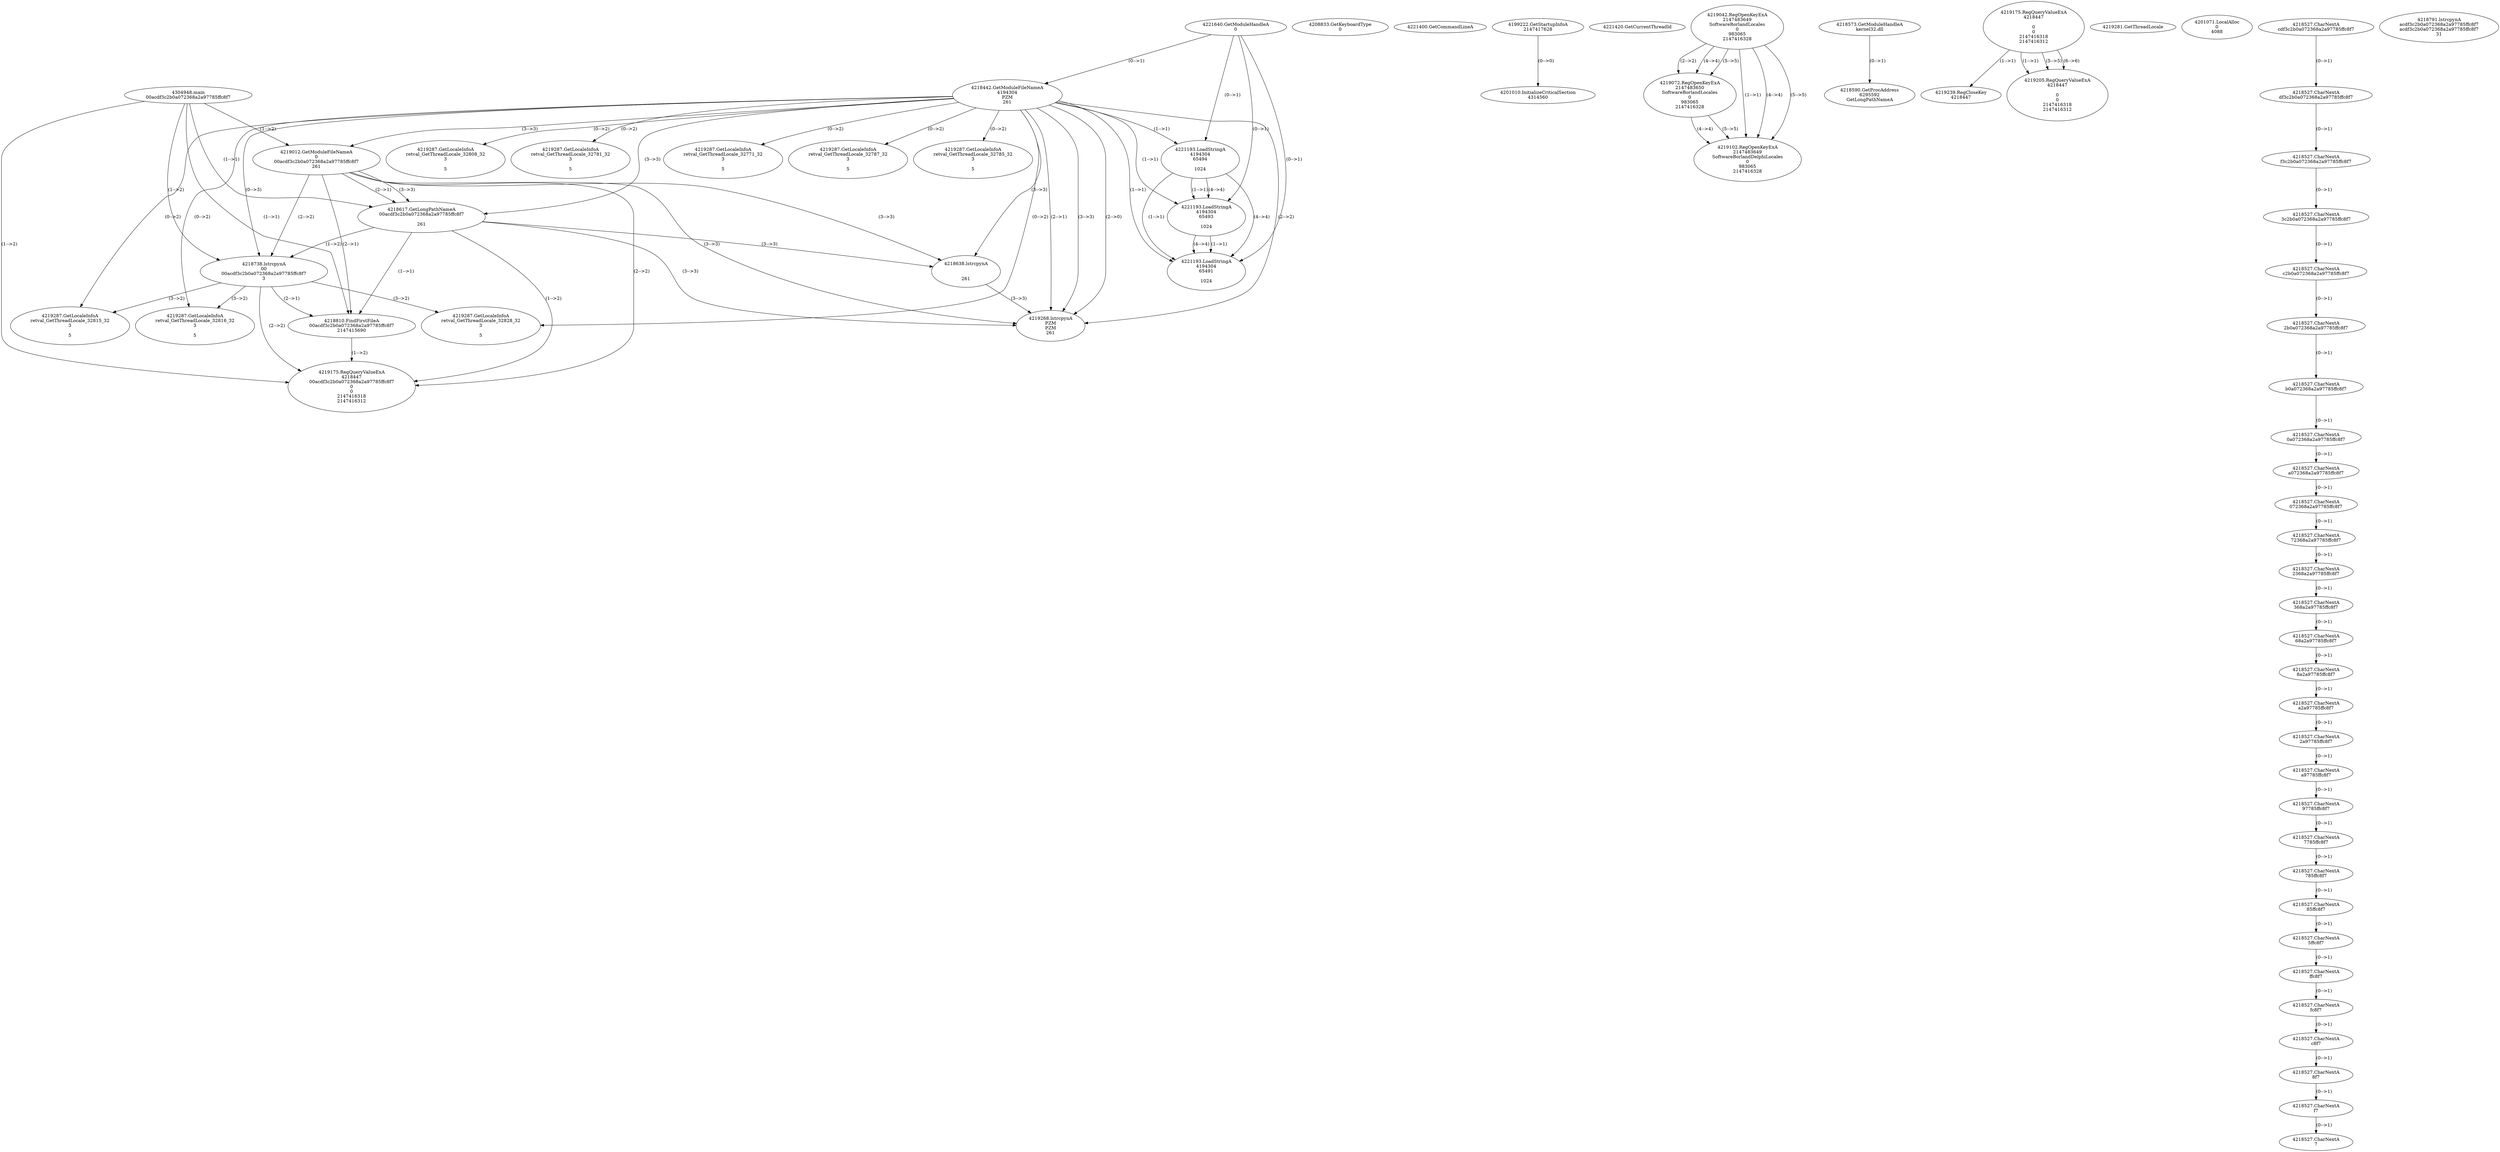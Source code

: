 // Global SCDG with merge call
digraph {
	0 [label="4304948.main
00acdf3c2b0a072368a2a97785ffc8f7"]
	1 [label="4221640.GetModuleHandleA
0"]
	2 [label="4208833.GetKeyboardType
0"]
	3 [label="4221400.GetCommandLineA
"]
	4 [label="4199222.GetStartupInfoA
2147417628"]
	5 [label="4221420.GetCurrentThreadId
"]
	6 [label="4218442.GetModuleFileNameA
4194304
PZM
261"]
	1 -> 6 [label="(0-->1)"]
	7 [label="4219012.GetModuleFileNameA
0
00acdf3c2b0a072368a2a97785ffc8f7
261"]
	0 -> 7 [label="(1-->2)"]
	6 -> 7 [label="(3-->3)"]
	8 [label="4219042.RegOpenKeyExA
2147483649
Software\Borland\Locales
0
983065
2147416328"]
	9 [label="4219072.RegOpenKeyExA
2147483650
Software\Borland\Locales
0
983065
2147416328"]
	8 -> 9 [label="(2-->2)"]
	8 -> 9 [label="(4-->4)"]
	8 -> 9 [label="(5-->5)"]
	10 [label="4218573.GetModuleHandleA
kernel32.dll"]
	11 [label="4218590.GetProcAddress
6295592
GetLongPathNameA"]
	10 -> 11 [label="(0-->1)"]
	12 [label="4218617.GetLongPathNameA
00acdf3c2b0a072368a2a97785ffc8f7

261"]
	0 -> 12 [label="(1-->1)"]
	7 -> 12 [label="(2-->1)"]
	6 -> 12 [label="(3-->3)"]
	7 -> 12 [label="(3-->3)"]
	13 [label="4218638.lstrcpynA


261"]
	6 -> 13 [label="(3-->3)"]
	7 -> 13 [label="(3-->3)"]
	12 -> 13 [label="(3-->3)"]
	14 [label="4219175.RegQueryValueExA
4218447

0
0
2147416318
2147416312"]
	15 [label="4219239.RegCloseKey
4218447"]
	14 -> 15 [label="(1-->1)"]
	16 [label="4219268.lstrcpynA
PZM
PZM
261"]
	6 -> 16 [label="(2-->1)"]
	6 -> 16 [label="(2-->2)"]
	6 -> 16 [label="(3-->3)"]
	7 -> 16 [label="(3-->3)"]
	12 -> 16 [label="(3-->3)"]
	13 -> 16 [label="(3-->3)"]
	6 -> 16 [label="(2-->0)"]
	17 [label="4219281.GetThreadLocale
"]
	18 [label="4219287.GetLocaleInfoA
retval_GetThreadLocale_32781_32
3

5"]
	6 -> 18 [label="(0-->2)"]
	19 [label="4221193.LoadStringA
4194304
65494

1024"]
	1 -> 19 [label="(0-->1)"]
	6 -> 19 [label="(1-->1)"]
	20 [label="4201010.InitializeCriticalSection
4314560"]
	4 -> 20 [label="(0-->0)"]
	21 [label="4201071.LocalAlloc
0
4088"]
	22 [label="4219102.RegOpenKeyExA
2147483649
Software\Borland\Delphi\Locales
0
983065
2147416328"]
	8 -> 22 [label="(1-->1)"]
	8 -> 22 [label="(4-->4)"]
	9 -> 22 [label="(4-->4)"]
	8 -> 22 [label="(5-->5)"]
	9 -> 22 [label="(5-->5)"]
	23 [label="4219287.GetLocaleInfoA
retval_GetThreadLocale_32771_32
3

5"]
	6 -> 23 [label="(0-->2)"]
	24 [label="4219205.RegQueryValueExA
4218447

0
0
2147416318
2147416312"]
	14 -> 24 [label="(1-->1)"]
	14 -> 24 [label="(5-->5)"]
	14 -> 24 [label="(6-->6)"]
	25 [label="4219287.GetLocaleInfoA
retval_GetThreadLocale_32787_32
3

5"]
	6 -> 25 [label="(0-->2)"]
	26 [label="4221193.LoadStringA
4194304
65493

1024"]
	1 -> 26 [label="(0-->1)"]
	6 -> 26 [label="(1-->1)"]
	19 -> 26 [label="(1-->1)"]
	19 -> 26 [label="(4-->4)"]
	27 [label="4218738.lstrcpynA
00
00acdf3c2b0a072368a2a97785ffc8f7
3"]
	0 -> 27 [label="(1-->2)"]
	7 -> 27 [label="(2-->2)"]
	12 -> 27 [label="(1-->2)"]
	6 -> 27 [label="(0-->3)"]
	28 [label="4218527.CharNextA
cdf3c2b0a072368a2a97785ffc8f7"]
	29 [label="4218527.CharNextA
df3c2b0a072368a2a97785ffc8f7"]
	28 -> 29 [label="(0-->1)"]
	30 [label="4218527.CharNextA
f3c2b0a072368a2a97785ffc8f7"]
	29 -> 30 [label="(0-->1)"]
	31 [label="4218527.CharNextA
3c2b0a072368a2a97785ffc8f7"]
	30 -> 31 [label="(0-->1)"]
	32 [label="4218527.CharNextA
c2b0a072368a2a97785ffc8f7"]
	31 -> 32 [label="(0-->1)"]
	33 [label="4218527.CharNextA
2b0a072368a2a97785ffc8f7"]
	32 -> 33 [label="(0-->1)"]
	34 [label="4218527.CharNextA
b0a072368a2a97785ffc8f7"]
	33 -> 34 [label="(0-->1)"]
	35 [label="4218527.CharNextA
0a072368a2a97785ffc8f7"]
	34 -> 35 [label="(0-->1)"]
	36 [label="4218527.CharNextA
a072368a2a97785ffc8f7"]
	35 -> 36 [label="(0-->1)"]
	37 [label="4218527.CharNextA
072368a2a97785ffc8f7"]
	36 -> 37 [label="(0-->1)"]
	38 [label="4218527.CharNextA
72368a2a97785ffc8f7"]
	37 -> 38 [label="(0-->1)"]
	39 [label="4218527.CharNextA
2368a2a97785ffc8f7"]
	38 -> 39 [label="(0-->1)"]
	40 [label="4218527.CharNextA
368a2a97785ffc8f7"]
	39 -> 40 [label="(0-->1)"]
	41 [label="4218527.CharNextA
68a2a97785ffc8f7"]
	40 -> 41 [label="(0-->1)"]
	42 [label="4218527.CharNextA
8a2a97785ffc8f7"]
	41 -> 42 [label="(0-->1)"]
	43 [label="4218527.CharNextA
a2a97785ffc8f7"]
	42 -> 43 [label="(0-->1)"]
	44 [label="4218527.CharNextA
2a97785ffc8f7"]
	43 -> 44 [label="(0-->1)"]
	45 [label="4218527.CharNextA
a97785ffc8f7"]
	44 -> 45 [label="(0-->1)"]
	46 [label="4218527.CharNextA
97785ffc8f7"]
	45 -> 46 [label="(0-->1)"]
	47 [label="4218527.CharNextA
7785ffc8f7"]
	46 -> 47 [label="(0-->1)"]
	48 [label="4218527.CharNextA
785ffc8f7"]
	47 -> 48 [label="(0-->1)"]
	49 [label="4218527.CharNextA
85ffc8f7"]
	48 -> 49 [label="(0-->1)"]
	50 [label="4218527.CharNextA
5ffc8f7"]
	49 -> 50 [label="(0-->1)"]
	51 [label="4218527.CharNextA
ffc8f7"]
	50 -> 51 [label="(0-->1)"]
	52 [label="4218527.CharNextA
fc8f7"]
	51 -> 52 [label="(0-->1)"]
	53 [label="4218527.CharNextA
c8f7"]
	52 -> 53 [label="(0-->1)"]
	54 [label="4218527.CharNextA
8f7"]
	53 -> 54 [label="(0-->1)"]
	55 [label="4218527.CharNextA
f7"]
	54 -> 55 [label="(0-->1)"]
	56 [label="4218527.CharNextA
7"]
	55 -> 56 [label="(0-->1)"]
	57 [label="4218791.lstrcpynA
acdf3c2b0a072368a2a97785ffc8f7
acdf3c2b0a072368a2a97785ffc8f7
31"]
	58 [label="4218810.FindFirstFileA
00acdf3c2b0a072368a2a97785ffc8f7
2147415690"]
	0 -> 58 [label="(1-->1)"]
	7 -> 58 [label="(2-->1)"]
	12 -> 58 [label="(1-->1)"]
	27 -> 58 [label="(2-->1)"]
	59 [label="4219175.RegQueryValueExA
4218447
00acdf3c2b0a072368a2a97785ffc8f7
0
0
2147416318
2147416312"]
	0 -> 59 [label="(1-->2)"]
	7 -> 59 [label="(2-->2)"]
	12 -> 59 [label="(1-->2)"]
	27 -> 59 [label="(2-->2)"]
	58 -> 59 [label="(1-->2)"]
	60 [label="4219287.GetLocaleInfoA
retval_GetThreadLocale_32816_32
3

5"]
	6 -> 60 [label="(0-->2)"]
	27 -> 60 [label="(3-->2)"]
	61 [label="4219287.GetLocaleInfoA
retval_GetThreadLocale_32785_32
3

5"]
	6 -> 61 [label="(0-->2)"]
	62 [label="4221193.LoadStringA
4194304
65491

1024"]
	1 -> 62 [label="(0-->1)"]
	6 -> 62 [label="(1-->1)"]
	19 -> 62 [label="(1-->1)"]
	26 -> 62 [label="(1-->1)"]
	19 -> 62 [label="(4-->4)"]
	26 -> 62 [label="(4-->4)"]
	63 [label="4219287.GetLocaleInfoA
retval_GetThreadLocale_32828_32
3

5"]
	6 -> 63 [label="(0-->2)"]
	27 -> 63 [label="(3-->2)"]
	64 [label="4219287.GetLocaleInfoA
retval_GetThreadLocale_32815_32
3

5"]
	6 -> 64 [label="(0-->2)"]
	27 -> 64 [label="(3-->2)"]
	65 [label="4219287.GetLocaleInfoA
retval_GetThreadLocale_32808_32
3

5"]
	6 -> 65 [label="(0-->2)"]
}
